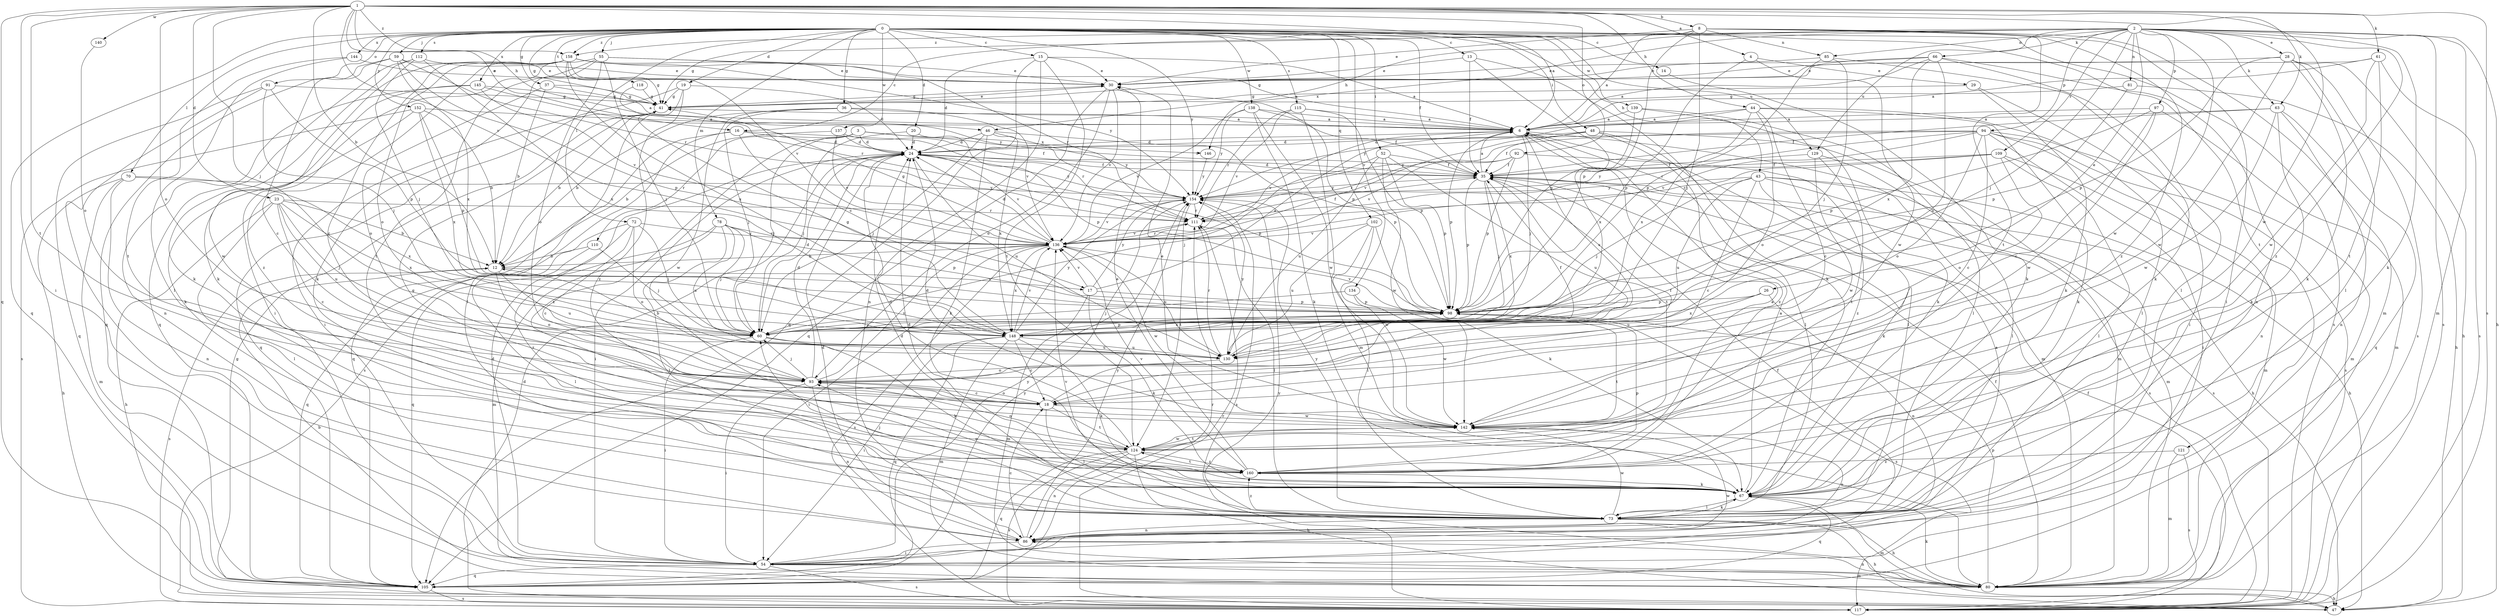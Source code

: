 strict digraph  {
0;
1;
2;
3;
4;
6;
8;
12;
13;
14;
15;
16;
17;
18;
19;
20;
23;
24;
26;
28;
29;
30;
35;
36;
37;
41;
43;
44;
46;
47;
48;
52;
54;
55;
59;
60;
61;
63;
66;
67;
70;
72;
73;
78;
80;
81;
85;
86;
91;
92;
93;
94;
97;
98;
102;
105;
109;
110;
111;
112;
115;
117;
118;
121;
124;
129;
130;
134;
136;
137;
138;
139;
140;
142;
144;
145;
146;
148;
152;
154;
158;
160;
0 -> 13  [label=c];
0 -> 14  [label=c];
0 -> 15  [label=c];
0 -> 19  [label=d];
0 -> 20  [label=d];
0 -> 35  [label=f];
0 -> 36  [label=g];
0 -> 37  [label=g];
0 -> 41  [label=g];
0 -> 43  [label=h];
0 -> 48  [label=i];
0 -> 52  [label=i];
0 -> 55  [label=j];
0 -> 59  [label=j];
0 -> 70  [label=l];
0 -> 72  [label=l];
0 -> 78  [label=m];
0 -> 91  [label=o];
0 -> 102  [label=q];
0 -> 105  [label=q];
0 -> 112  [label=s];
0 -> 115  [label=s];
0 -> 117  [label=s];
0 -> 118  [label=t];
0 -> 121  [label=t];
0 -> 129  [label=u];
0 -> 134  [label=v];
0 -> 137  [label=w];
0 -> 138  [label=w];
0 -> 139  [label=w];
0 -> 144  [label=x];
0 -> 145  [label=x];
0 -> 152  [label=y];
0 -> 154  [label=y];
0 -> 158  [label=z];
1 -> 4  [label=a];
1 -> 6  [label=a];
1 -> 8  [label=b];
1 -> 12  [label=b];
1 -> 16  [label=c];
1 -> 23  [label=d];
1 -> 44  [label=h];
1 -> 46  [label=h];
1 -> 54  [label=i];
1 -> 60  [label=j];
1 -> 61  [label=k];
1 -> 63  [label=k];
1 -> 92  [label=o];
1 -> 93  [label=o];
1 -> 105  [label=q];
1 -> 117  [label=s];
1 -> 124  [label=t];
1 -> 136  [label=v];
1 -> 140  [label=w];
1 -> 142  [label=w];
1 -> 158  [label=z];
2 -> 26  [label=e];
2 -> 28  [label=e];
2 -> 41  [label=g];
2 -> 46  [label=h];
2 -> 47  [label=h];
2 -> 60  [label=j];
2 -> 63  [label=k];
2 -> 66  [label=k];
2 -> 67  [label=k];
2 -> 80  [label=m];
2 -> 81  [label=n];
2 -> 85  [label=n];
2 -> 94  [label=p];
2 -> 97  [label=p];
2 -> 109  [label=r];
2 -> 117  [label=s];
2 -> 129  [label=u];
2 -> 142  [label=w];
2 -> 146  [label=x];
2 -> 158  [label=z];
2 -> 160  [label=z];
3 -> 24  [label=d];
3 -> 35  [label=f];
3 -> 60  [label=j];
3 -> 110  [label=r];
3 -> 146  [label=x];
3 -> 160  [label=z];
4 -> 29  [label=e];
4 -> 98  [label=p];
4 -> 142  [label=w];
6 -> 24  [label=d];
6 -> 60  [label=j];
6 -> 73  [label=l];
6 -> 80  [label=m];
6 -> 98  [label=p];
6 -> 130  [label=u];
6 -> 136  [label=v];
8 -> 6  [label=a];
8 -> 16  [label=c];
8 -> 30  [label=e];
8 -> 54  [label=i];
8 -> 60  [label=j];
8 -> 80  [label=m];
8 -> 85  [label=n];
8 -> 98  [label=p];
8 -> 124  [label=t];
8 -> 160  [label=z];
12 -> 17  [label=c];
12 -> 93  [label=o];
12 -> 117  [label=s];
12 -> 130  [label=u];
13 -> 30  [label=e];
13 -> 35  [label=f];
13 -> 67  [label=k];
13 -> 98  [label=p];
14 -> 67  [label=k];
15 -> 6  [label=a];
15 -> 24  [label=d];
15 -> 30  [label=e];
15 -> 86  [label=n];
15 -> 105  [label=q];
15 -> 124  [label=t];
16 -> 17  [label=c];
16 -> 24  [label=d];
16 -> 105  [label=q];
16 -> 111  [label=r];
16 -> 117  [label=s];
17 -> 6  [label=a];
17 -> 67  [label=k];
17 -> 80  [label=m];
17 -> 98  [label=p];
17 -> 136  [label=v];
17 -> 154  [label=y];
18 -> 35  [label=f];
18 -> 73  [label=l];
18 -> 93  [label=o];
18 -> 124  [label=t];
18 -> 142  [label=w];
19 -> 24  [label=d];
19 -> 41  [label=g];
19 -> 54  [label=i];
19 -> 73  [label=l];
19 -> 160  [label=z];
20 -> 24  [label=d];
20 -> 60  [label=j];
20 -> 98  [label=p];
23 -> 12  [label=b];
23 -> 18  [label=c];
23 -> 47  [label=h];
23 -> 60  [label=j];
23 -> 73  [label=l];
23 -> 111  [label=r];
23 -> 130  [label=u];
23 -> 148  [label=x];
24 -> 35  [label=f];
24 -> 54  [label=i];
24 -> 98  [label=p];
24 -> 130  [label=u];
24 -> 136  [label=v];
24 -> 154  [label=y];
26 -> 86  [label=n];
26 -> 98  [label=p];
26 -> 130  [label=u];
26 -> 148  [label=x];
28 -> 30  [label=e];
28 -> 47  [label=h];
28 -> 67  [label=k];
28 -> 73  [label=l];
28 -> 98  [label=p];
28 -> 117  [label=s];
28 -> 142  [label=w];
29 -> 41  [label=g];
29 -> 54  [label=i];
29 -> 67  [label=k];
30 -> 41  [label=g];
30 -> 93  [label=o];
30 -> 98  [label=p];
30 -> 105  [label=q];
30 -> 136  [label=v];
35 -> 6  [label=a];
35 -> 24  [label=d];
35 -> 47  [label=h];
35 -> 60  [label=j];
35 -> 98  [label=p];
35 -> 117  [label=s];
35 -> 130  [label=u];
35 -> 148  [label=x];
35 -> 154  [label=y];
36 -> 6  [label=a];
36 -> 12  [label=b];
36 -> 60  [label=j];
36 -> 136  [label=v];
36 -> 142  [label=w];
37 -> 6  [label=a];
37 -> 12  [label=b];
37 -> 41  [label=g];
37 -> 93  [label=o];
41 -> 6  [label=a];
41 -> 12  [label=b];
41 -> 30  [label=e];
41 -> 105  [label=q];
43 -> 18  [label=c];
43 -> 47  [label=h];
43 -> 60  [label=j];
43 -> 67  [label=k];
43 -> 80  [label=m];
43 -> 117  [label=s];
43 -> 130  [label=u];
43 -> 154  [label=y];
44 -> 6  [label=a];
44 -> 18  [label=c];
44 -> 67  [label=k];
44 -> 73  [label=l];
44 -> 93  [label=o];
44 -> 148  [label=x];
44 -> 154  [label=y];
46 -> 24  [label=d];
46 -> 60  [label=j];
46 -> 67  [label=k];
46 -> 98  [label=p];
46 -> 148  [label=x];
46 -> 154  [label=y];
47 -> 41  [label=g];
48 -> 24  [label=d];
48 -> 35  [label=f];
48 -> 73  [label=l];
48 -> 80  [label=m];
48 -> 136  [label=v];
48 -> 160  [label=z];
52 -> 35  [label=f];
52 -> 60  [label=j];
52 -> 98  [label=p];
52 -> 124  [label=t];
52 -> 130  [label=u];
52 -> 142  [label=w];
54 -> 6  [label=a];
54 -> 24  [label=d];
54 -> 35  [label=f];
54 -> 80  [label=m];
54 -> 105  [label=q];
54 -> 117  [label=s];
54 -> 142  [label=w];
54 -> 154  [label=y];
55 -> 30  [label=e];
55 -> 54  [label=i];
55 -> 60  [label=j];
55 -> 67  [label=k];
55 -> 93  [label=o];
55 -> 111  [label=r];
55 -> 124  [label=t];
59 -> 18  [label=c];
59 -> 30  [label=e];
59 -> 98  [label=p];
59 -> 105  [label=q];
59 -> 111  [label=r];
59 -> 148  [label=x];
60 -> 24  [label=d];
60 -> 54  [label=i];
60 -> 67  [label=k];
60 -> 130  [label=u];
61 -> 6  [label=a];
61 -> 30  [label=e];
61 -> 117  [label=s];
61 -> 124  [label=t];
61 -> 142  [label=w];
63 -> 6  [label=a];
63 -> 35  [label=f];
63 -> 67  [label=k];
63 -> 86  [label=n];
63 -> 105  [label=q];
63 -> 142  [label=w];
66 -> 6  [label=a];
66 -> 30  [label=e];
66 -> 41  [label=g];
66 -> 73  [label=l];
66 -> 86  [label=n];
66 -> 130  [label=u];
66 -> 148  [label=x];
67 -> 6  [label=a];
67 -> 24  [label=d];
67 -> 47  [label=h];
67 -> 73  [label=l];
67 -> 93  [label=o];
67 -> 105  [label=q];
70 -> 47  [label=h];
70 -> 80  [label=m];
70 -> 86  [label=n];
70 -> 148  [label=x];
70 -> 154  [label=y];
72 -> 18  [label=c];
72 -> 60  [label=j];
72 -> 93  [label=o];
72 -> 105  [label=q];
72 -> 136  [label=v];
72 -> 160  [label=z];
73 -> 24  [label=d];
73 -> 47  [label=h];
73 -> 60  [label=j];
73 -> 67  [label=k];
73 -> 80  [label=m];
73 -> 86  [label=n];
73 -> 136  [label=v];
73 -> 142  [label=w];
73 -> 154  [label=y];
73 -> 160  [label=z];
78 -> 60  [label=j];
78 -> 73  [label=l];
78 -> 80  [label=m];
78 -> 98  [label=p];
78 -> 105  [label=q];
78 -> 130  [label=u];
78 -> 136  [label=v];
80 -> 12  [label=b];
80 -> 35  [label=f];
80 -> 47  [label=h];
80 -> 67  [label=k];
80 -> 86  [label=n];
80 -> 98  [label=p];
80 -> 154  [label=y];
81 -> 41  [label=g];
81 -> 47  [label=h];
81 -> 98  [label=p];
85 -> 30  [label=e];
85 -> 60  [label=j];
85 -> 67  [label=k];
85 -> 98  [label=p];
86 -> 18  [label=c];
86 -> 24  [label=d];
86 -> 54  [label=i];
86 -> 154  [label=y];
91 -> 41  [label=g];
91 -> 54  [label=i];
91 -> 60  [label=j];
91 -> 98  [label=p];
91 -> 105  [label=q];
92 -> 35  [label=f];
92 -> 98  [label=p];
92 -> 111  [label=r];
92 -> 136  [label=v];
92 -> 160  [label=z];
93 -> 18  [label=c];
93 -> 24  [label=d];
93 -> 54  [label=i];
93 -> 60  [label=j];
93 -> 86  [label=n];
93 -> 136  [label=v];
94 -> 18  [label=c];
94 -> 24  [label=d];
94 -> 54  [label=i];
94 -> 80  [label=m];
94 -> 86  [label=n];
94 -> 93  [label=o];
94 -> 111  [label=r];
94 -> 117  [label=s];
94 -> 136  [label=v];
94 -> 154  [label=y];
97 -> 6  [label=a];
97 -> 18  [label=c];
97 -> 80  [label=m];
97 -> 98  [label=p];
97 -> 142  [label=w];
98 -> 60  [label=j];
98 -> 117  [label=s];
98 -> 124  [label=t];
98 -> 136  [label=v];
98 -> 148  [label=x];
102 -> 67  [label=k];
102 -> 73  [label=l];
102 -> 130  [label=u];
102 -> 136  [label=v];
102 -> 142  [label=w];
105 -> 111  [label=r];
105 -> 117  [label=s];
105 -> 154  [label=y];
109 -> 35  [label=f];
109 -> 73  [label=l];
109 -> 80  [label=m];
109 -> 93  [label=o];
109 -> 111  [label=r];
109 -> 154  [label=y];
110 -> 12  [label=b];
110 -> 60  [label=j];
110 -> 73  [label=l];
111 -> 35  [label=f];
111 -> 73  [label=l];
111 -> 136  [label=v];
112 -> 30  [label=e];
112 -> 60  [label=j];
112 -> 67  [label=k];
112 -> 105  [label=q];
112 -> 148  [label=x];
115 -> 6  [label=a];
115 -> 80  [label=m];
115 -> 98  [label=p];
115 -> 111  [label=r];
115 -> 136  [label=v];
117 -> 24  [label=d];
117 -> 35  [label=f];
117 -> 111  [label=r];
118 -> 41  [label=g];
118 -> 111  [label=r];
121 -> 80  [label=m];
121 -> 117  [label=s];
121 -> 160  [label=z];
124 -> 24  [label=d];
124 -> 47  [label=h];
124 -> 86  [label=n];
124 -> 93  [label=o];
124 -> 105  [label=q];
124 -> 117  [label=s];
124 -> 142  [label=w];
124 -> 160  [label=z];
129 -> 35  [label=f];
129 -> 73  [label=l];
129 -> 124  [label=t];
129 -> 142  [label=w];
130 -> 12  [label=b];
130 -> 35  [label=f];
130 -> 93  [label=o];
130 -> 111  [label=r];
130 -> 154  [label=y];
134 -> 60  [label=j];
134 -> 98  [label=p];
134 -> 142  [label=w];
136 -> 12  [label=b];
136 -> 24  [label=d];
136 -> 41  [label=g];
136 -> 54  [label=i];
136 -> 111  [label=r];
136 -> 117  [label=s];
136 -> 130  [label=u];
136 -> 142  [label=w];
136 -> 148  [label=x];
137 -> 12  [label=b];
137 -> 24  [label=d];
137 -> 35  [label=f];
137 -> 136  [label=v];
138 -> 6  [label=a];
138 -> 35  [label=f];
138 -> 67  [label=k];
138 -> 136  [label=v];
138 -> 142  [label=w];
138 -> 154  [label=y];
139 -> 6  [label=a];
139 -> 67  [label=k];
139 -> 73  [label=l];
139 -> 148  [label=x];
140 -> 93  [label=o];
142 -> 24  [label=d];
142 -> 30  [label=e];
142 -> 86  [label=n];
142 -> 124  [label=t];
144 -> 30  [label=e];
144 -> 73  [label=l];
144 -> 124  [label=t];
145 -> 41  [label=g];
145 -> 86  [label=n];
145 -> 136  [label=v];
145 -> 142  [label=w];
145 -> 154  [label=y];
146 -> 154  [label=y];
148 -> 18  [label=c];
148 -> 41  [label=g];
148 -> 54  [label=i];
148 -> 67  [label=k];
148 -> 80  [label=m];
148 -> 98  [label=p];
148 -> 105  [label=q];
148 -> 130  [label=u];
148 -> 136  [label=v];
148 -> 154  [label=y];
152 -> 6  [label=a];
152 -> 12  [label=b];
152 -> 67  [label=k];
152 -> 98  [label=p];
152 -> 117  [label=s];
152 -> 148  [label=x];
154 -> 111  [label=r];
154 -> 117  [label=s];
154 -> 124  [label=t];
154 -> 136  [label=v];
158 -> 6  [label=a];
158 -> 18  [label=c];
158 -> 30  [label=e];
158 -> 41  [label=g];
158 -> 67  [label=k];
158 -> 93  [label=o];
158 -> 136  [label=v];
158 -> 148  [label=x];
158 -> 154  [label=y];
158 -> 160  [label=z];
160 -> 6  [label=a];
160 -> 30  [label=e];
160 -> 41  [label=g];
160 -> 67  [label=k];
160 -> 98  [label=p];
160 -> 124  [label=t];
160 -> 136  [label=v];
}
